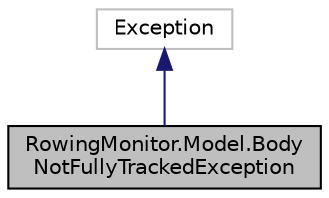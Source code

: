 digraph "RowingMonitor.Model.BodyNotFullyTrackedException"
{
  edge [fontname="Helvetica",fontsize="10",labelfontname="Helvetica",labelfontsize="10"];
  node [fontname="Helvetica",fontsize="10",shape=record];
  Node0 [label="RowingMonitor.Model.Body\lNotFullyTrackedException",height=0.2,width=0.4,color="black", fillcolor="grey75", style="filled", fontcolor="black"];
  Node1 -> Node0 [dir="back",color="midnightblue",fontsize="10",style="solid"];
  Node1 [label="Exception",height=0.2,width=0.4,color="grey75", fillcolor="white", style="filled"];
}
